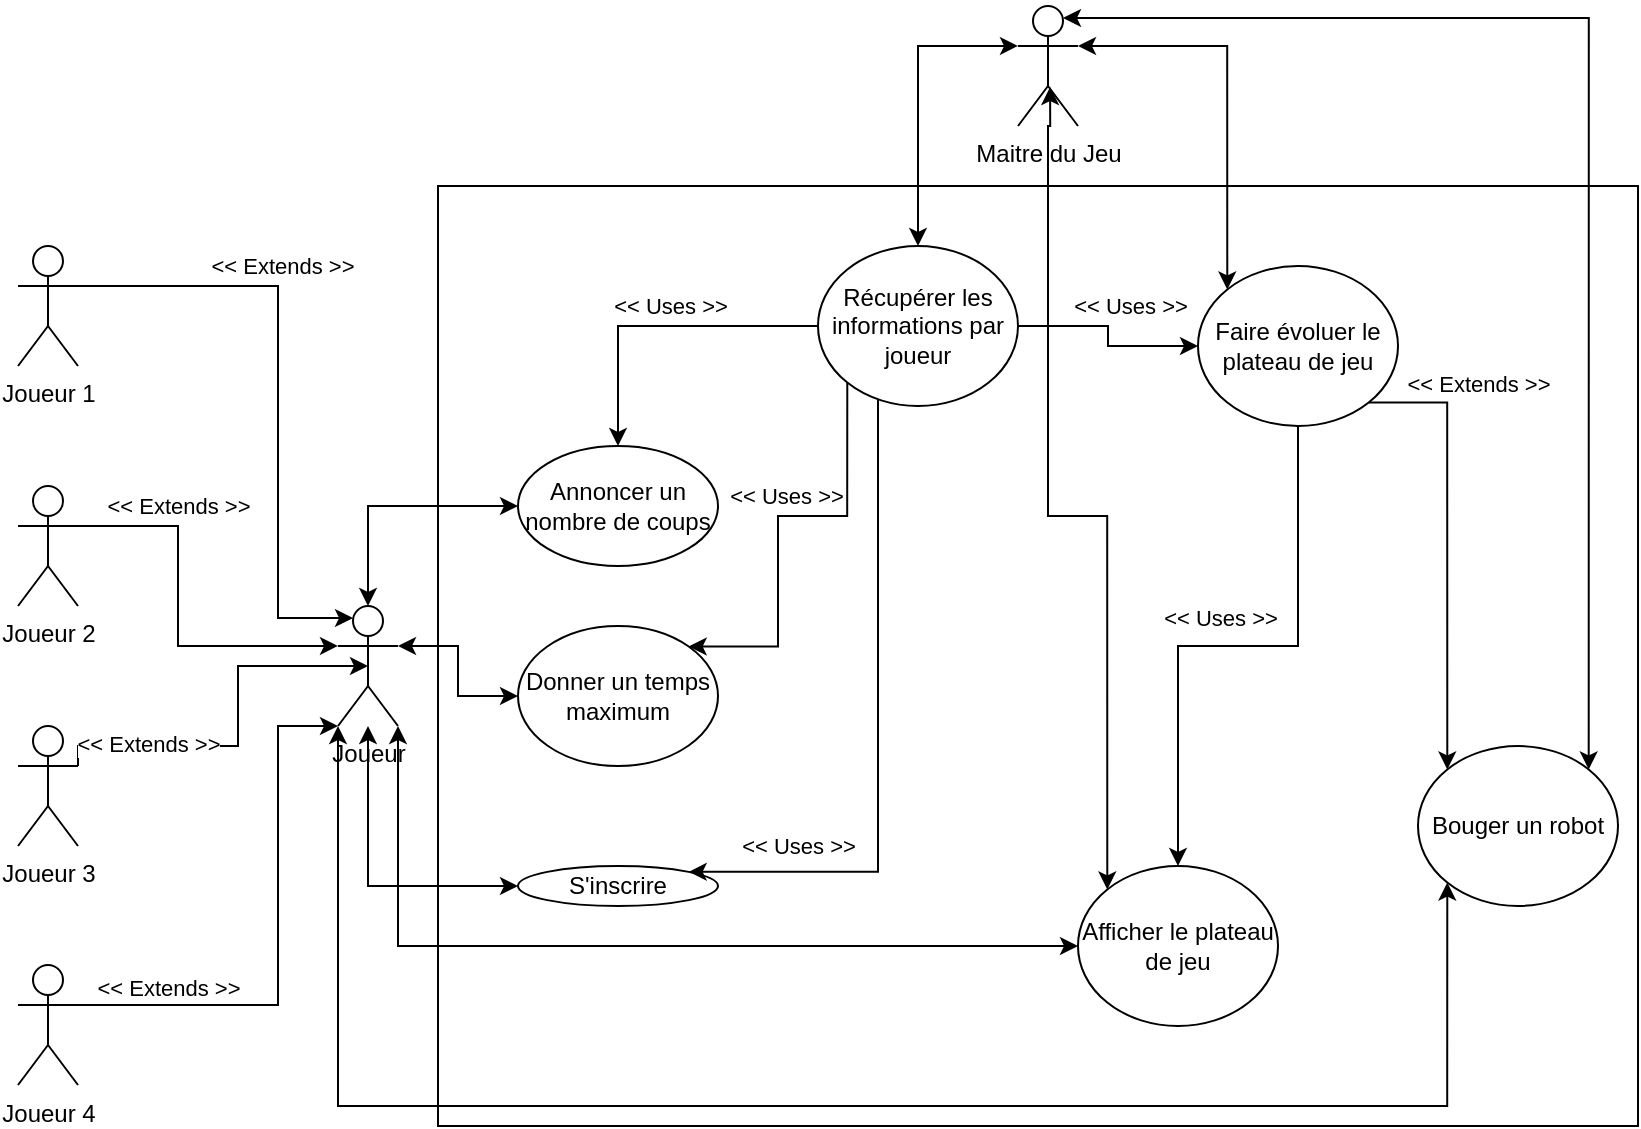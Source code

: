 <mxfile version="21.2.8" type="device">
  <diagram name="Page-1" id="CMUjXPx6QFih1rum0K76">
    <mxGraphModel dx="1235" dy="731" grid="1" gridSize="10" guides="1" tooltips="1" connect="1" arrows="1" fold="1" page="1" pageScale="1" pageWidth="827" pageHeight="1169" math="0" shadow="0">
      <root>
        <mxCell id="0" />
        <mxCell id="1" parent="0" />
        <mxCell id="ZY_zcs3au3pnWTy_b17c-16" value="" style="rounded=0;whiteSpace=wrap;html=1;movable=0;resizable=0;rotatable=0;deletable=0;editable=0;locked=1;connectable=0;" vertex="1" parent="1">
          <mxGeometry x="250" y="130" width="600" height="470" as="geometry" />
        </mxCell>
        <mxCell id="ZY_zcs3au3pnWTy_b17c-8" style="edgeStyle=orthogonalEdgeStyle;rounded=0;orthogonalLoop=1;jettySize=auto;html=1;entryX=0.25;entryY=0.1;entryDx=0;entryDy=0;entryPerimeter=0;endArrow=classic;endFill=1;startArrow=none;startFill=0;exitX=1;exitY=0.333;exitDx=0;exitDy=0;exitPerimeter=0;" edge="1" parent="1" source="ZY_zcs3au3pnWTy_b17c-1" target="ZY_zcs3au3pnWTy_b17c-7">
          <mxGeometry relative="1" as="geometry">
            <Array as="points">
              <mxPoint x="170" y="180" />
              <mxPoint x="170" y="346" />
            </Array>
          </mxGeometry>
        </mxCell>
        <mxCell id="ZY_zcs3au3pnWTy_b17c-9" value="&amp;lt;&amp;lt; Extends &amp;gt;&amp;gt;" style="edgeLabel;html=1;align=center;verticalAlign=middle;resizable=0;points=[];" vertex="1" connectable="0" parent="ZY_zcs3au3pnWTy_b17c-8">
          <mxGeometry x="-0.11" y="-2" relative="1" as="geometry">
            <mxPoint x="4" y="-45" as="offset" />
          </mxGeometry>
        </mxCell>
        <mxCell id="ZY_zcs3au3pnWTy_b17c-1" value="Joueur 1&lt;br&gt;" style="shape=umlActor;verticalLabelPosition=bottom;verticalAlign=top;html=1;" vertex="1" parent="1">
          <mxGeometry x="40" y="160" width="30" height="60" as="geometry" />
        </mxCell>
        <mxCell id="ZY_zcs3au3pnWTy_b17c-2" value="Joueur 2" style="shape=umlActor;verticalLabelPosition=bottom;verticalAlign=top;html=1;" vertex="1" parent="1">
          <mxGeometry x="40" y="280" width="30" height="60" as="geometry" />
        </mxCell>
        <mxCell id="ZY_zcs3au3pnWTy_b17c-3" value="Joueur 3" style="shape=umlActor;verticalLabelPosition=bottom;verticalAlign=top;html=1;" vertex="1" parent="1">
          <mxGeometry x="40" y="400" width="30" height="60" as="geometry" />
        </mxCell>
        <mxCell id="ZY_zcs3au3pnWTy_b17c-4" value="Joueur 4" style="shape=umlActor;verticalLabelPosition=bottom;verticalAlign=top;html=1;" vertex="1" parent="1">
          <mxGeometry x="40" y="519.5" width="30" height="60" as="geometry" />
        </mxCell>
        <mxCell id="ZY_zcs3au3pnWTy_b17c-34" style="edgeStyle=orthogonalEdgeStyle;rounded=0;orthogonalLoop=1;jettySize=auto;html=1;exitX=1;exitY=0.333;exitDx=0;exitDy=0;exitPerimeter=0;entryX=0;entryY=0.5;entryDx=0;entryDy=0;startArrow=classic;startFill=1;" edge="1" parent="1" source="ZY_zcs3au3pnWTy_b17c-7" target="ZY_zcs3au3pnWTy_b17c-18">
          <mxGeometry relative="1" as="geometry" />
        </mxCell>
        <mxCell id="ZY_zcs3au3pnWTy_b17c-35" style="edgeStyle=orthogonalEdgeStyle;rounded=0;orthogonalLoop=1;jettySize=auto;html=1;entryX=0;entryY=0.5;entryDx=0;entryDy=0;startArrow=classic;startFill=1;" edge="1" parent="1" source="ZY_zcs3au3pnWTy_b17c-7" target="ZY_zcs3au3pnWTy_b17c-19">
          <mxGeometry relative="1" as="geometry">
            <Array as="points">
              <mxPoint x="215" y="290" />
            </Array>
          </mxGeometry>
        </mxCell>
        <mxCell id="ZY_zcs3au3pnWTy_b17c-36" style="edgeStyle=orthogonalEdgeStyle;rounded=0;orthogonalLoop=1;jettySize=auto;html=1;entryX=0;entryY=0.5;entryDx=0;entryDy=0;startArrow=classic;startFill=1;" edge="1" parent="1" source="ZY_zcs3au3pnWTy_b17c-7" target="ZY_zcs3au3pnWTy_b17c-17">
          <mxGeometry relative="1" as="geometry">
            <Array as="points">
              <mxPoint x="215" y="480" />
            </Array>
          </mxGeometry>
        </mxCell>
        <mxCell id="ZY_zcs3au3pnWTy_b17c-38" style="edgeStyle=orthogonalEdgeStyle;rounded=0;orthogonalLoop=1;jettySize=auto;html=1;exitX=1;exitY=1;exitDx=0;exitDy=0;exitPerimeter=0;entryX=0;entryY=0.5;entryDx=0;entryDy=0;startArrow=classic;startFill=1;" edge="1" parent="1" source="ZY_zcs3au3pnWTy_b17c-7" target="ZY_zcs3au3pnWTy_b17c-37">
          <mxGeometry relative="1" as="geometry" />
        </mxCell>
        <mxCell id="ZY_zcs3au3pnWTy_b17c-47" style="edgeStyle=orthogonalEdgeStyle;rounded=0;orthogonalLoop=1;jettySize=auto;html=1;entryX=0;entryY=1;entryDx=0;entryDy=0;startArrow=classic;startFill=1;" edge="1" parent="1" source="ZY_zcs3au3pnWTy_b17c-7" target="ZY_zcs3au3pnWTy_b17c-43">
          <mxGeometry relative="1" as="geometry">
            <Array as="points">
              <mxPoint x="200" y="590" />
              <mxPoint x="754" y="590" />
            </Array>
          </mxGeometry>
        </mxCell>
        <mxCell id="ZY_zcs3au3pnWTy_b17c-7" value="Joueur" style="shape=umlActor;verticalLabelPosition=bottom;verticalAlign=top;html=1;" vertex="1" parent="1">
          <mxGeometry x="200" y="340" width="30" height="60" as="geometry" />
        </mxCell>
        <mxCell id="ZY_zcs3au3pnWTy_b17c-10" style="edgeStyle=orthogonalEdgeStyle;rounded=0;orthogonalLoop=1;jettySize=auto;html=1;endArrow=classic;endFill=1;startArrow=none;startFill=0;exitX=1;exitY=0.333;exitDx=0;exitDy=0;exitPerimeter=0;entryX=0;entryY=0.333;entryDx=0;entryDy=0;entryPerimeter=0;" edge="1" parent="1" source="ZY_zcs3au3pnWTy_b17c-2" target="ZY_zcs3au3pnWTy_b17c-7">
          <mxGeometry relative="1" as="geometry">
            <mxPoint x="100" y="300" as="sourcePoint" />
            <mxPoint x="140" y="360" as="targetPoint" />
            <Array as="points">
              <mxPoint x="120" y="300" />
              <mxPoint x="120" y="360" />
            </Array>
          </mxGeometry>
        </mxCell>
        <mxCell id="ZY_zcs3au3pnWTy_b17c-11" value="&amp;lt;&amp;lt; Extends &amp;gt;&amp;gt;" style="edgeLabel;html=1;align=center;verticalAlign=middle;resizable=0;points=[];" vertex="1" connectable="0" parent="ZY_zcs3au3pnWTy_b17c-10">
          <mxGeometry x="-0.11" y="-2" relative="1" as="geometry">
            <mxPoint x="2" y="-45" as="offset" />
          </mxGeometry>
        </mxCell>
        <mxCell id="ZY_zcs3au3pnWTy_b17c-12" style="edgeStyle=orthogonalEdgeStyle;rounded=0;orthogonalLoop=1;jettySize=auto;html=1;endArrow=classic;endFill=1;startArrow=none;startFill=0;exitX=1;exitY=0.333;exitDx=0;exitDy=0;exitPerimeter=0;entryX=0.5;entryY=0.5;entryDx=0;entryDy=0;entryPerimeter=0;" edge="1" parent="1" source="ZY_zcs3au3pnWTy_b17c-3" target="ZY_zcs3au3pnWTy_b17c-7">
          <mxGeometry relative="1" as="geometry">
            <mxPoint x="100" y="470" as="sourcePoint" />
            <mxPoint x="170" y="400" as="targetPoint" />
            <Array as="points">
              <mxPoint x="70" y="410" />
              <mxPoint x="150" y="410" />
              <mxPoint x="150" y="370" />
            </Array>
          </mxGeometry>
        </mxCell>
        <mxCell id="ZY_zcs3au3pnWTy_b17c-13" value="&amp;lt;&amp;lt; Extends &amp;gt;&amp;gt;" style="edgeLabel;html=1;align=center;verticalAlign=middle;resizable=0;points=[];" vertex="1" connectable="0" parent="ZY_zcs3au3pnWTy_b17c-12">
          <mxGeometry x="-0.11" y="-2" relative="1" as="geometry">
            <mxPoint x="-42" y="-3" as="offset" />
          </mxGeometry>
        </mxCell>
        <mxCell id="ZY_zcs3au3pnWTy_b17c-14" style="edgeStyle=orthogonalEdgeStyle;rounded=0;orthogonalLoop=1;jettySize=auto;html=1;endArrow=classic;endFill=1;startArrow=none;startFill=0;exitX=1;exitY=0.333;exitDx=0;exitDy=0;exitPerimeter=0;entryX=0;entryY=1;entryDx=0;entryDy=0;entryPerimeter=0;" edge="1" parent="1" source="ZY_zcs3au3pnWTy_b17c-4" target="ZY_zcs3au3pnWTy_b17c-7">
          <mxGeometry relative="1" as="geometry">
            <mxPoint x="80" y="550" as="sourcePoint" />
            <mxPoint x="210" y="530" as="targetPoint" />
            <Array as="points">
              <mxPoint x="170" y="540" />
              <mxPoint x="170" y="400" />
            </Array>
          </mxGeometry>
        </mxCell>
        <mxCell id="ZY_zcs3au3pnWTy_b17c-15" value="&amp;lt;&amp;lt; Extends &amp;gt;&amp;gt;" style="edgeLabel;html=1;align=center;verticalAlign=middle;resizable=0;points=[];" vertex="1" connectable="0" parent="ZY_zcs3au3pnWTy_b17c-14">
          <mxGeometry x="-0.11" y="-2" relative="1" as="geometry">
            <mxPoint x="-57" y="11" as="offset" />
          </mxGeometry>
        </mxCell>
        <mxCell id="ZY_zcs3au3pnWTy_b17c-17" value="S&#39;inscrire" style="ellipse;whiteSpace=wrap;html=1;" vertex="1" parent="1">
          <mxGeometry x="290" y="470" width="100" height="20" as="geometry" />
        </mxCell>
        <mxCell id="ZY_zcs3au3pnWTy_b17c-18" value="Donner un temps&lt;br&gt;maximum" style="ellipse;whiteSpace=wrap;html=1;" vertex="1" parent="1">
          <mxGeometry x="290" y="350" width="100" height="70" as="geometry" />
        </mxCell>
        <mxCell id="ZY_zcs3au3pnWTy_b17c-19" value="Annoncer un nombre de coups" style="ellipse;whiteSpace=wrap;html=1;" vertex="1" parent="1">
          <mxGeometry x="290" y="260" width="100" height="60" as="geometry" />
        </mxCell>
        <mxCell id="ZY_zcs3au3pnWTy_b17c-32" style="edgeStyle=orthogonalEdgeStyle;rounded=0;orthogonalLoop=1;jettySize=auto;html=1;exitX=0;exitY=0.333;exitDx=0;exitDy=0;exitPerimeter=0;startArrow=classic;startFill=1;" edge="1" parent="1" source="ZY_zcs3au3pnWTy_b17c-20" target="ZY_zcs3au3pnWTy_b17c-21">
          <mxGeometry relative="1" as="geometry">
            <Array as="points">
              <mxPoint x="490" y="60" />
            </Array>
          </mxGeometry>
        </mxCell>
        <mxCell id="ZY_zcs3au3pnWTy_b17c-33" style="edgeStyle=orthogonalEdgeStyle;rounded=0;orthogonalLoop=1;jettySize=auto;html=1;exitX=1;exitY=0.333;exitDx=0;exitDy=0;exitPerimeter=0;entryX=0;entryY=0;entryDx=0;entryDy=0;startArrow=classic;startFill=1;" edge="1" parent="1" source="ZY_zcs3au3pnWTy_b17c-20" target="ZY_zcs3au3pnWTy_b17c-22">
          <mxGeometry relative="1" as="geometry">
            <Array as="points">
              <mxPoint x="645" y="60" />
            </Array>
          </mxGeometry>
        </mxCell>
        <mxCell id="ZY_zcs3au3pnWTy_b17c-39" style="edgeStyle=orthogonalEdgeStyle;rounded=0;orthogonalLoop=1;jettySize=auto;html=1;exitX=0.535;exitY=0.675;exitDx=0;exitDy=0;exitPerimeter=0;entryX=0;entryY=0;entryDx=0;entryDy=0;startArrow=classic;startFill=1;" edge="1" parent="1" source="ZY_zcs3au3pnWTy_b17c-20" target="ZY_zcs3au3pnWTy_b17c-37">
          <mxGeometry relative="1" as="geometry">
            <Array as="points">
              <mxPoint x="556" y="100" />
              <mxPoint x="555" y="295" />
              <mxPoint x="665" y="295" />
            </Array>
          </mxGeometry>
        </mxCell>
        <mxCell id="ZY_zcs3au3pnWTy_b17c-44" style="edgeStyle=orthogonalEdgeStyle;rounded=0;orthogonalLoop=1;jettySize=auto;html=1;exitX=0.75;exitY=0.1;exitDx=0;exitDy=0;exitPerimeter=0;entryX=1;entryY=0;entryDx=0;entryDy=0;startArrow=classic;startFill=1;" edge="1" parent="1" source="ZY_zcs3au3pnWTy_b17c-20" target="ZY_zcs3au3pnWTy_b17c-43">
          <mxGeometry relative="1" as="geometry">
            <Array as="points">
              <mxPoint x="825" y="46" />
            </Array>
          </mxGeometry>
        </mxCell>
        <mxCell id="ZY_zcs3au3pnWTy_b17c-20" value="Maitre du Jeu" style="shape=umlActor;verticalLabelPosition=bottom;verticalAlign=top;html=1;" vertex="1" parent="1">
          <mxGeometry x="540" y="40" width="30" height="60" as="geometry" />
        </mxCell>
        <mxCell id="ZY_zcs3au3pnWTy_b17c-24" style="edgeStyle=orthogonalEdgeStyle;rounded=0;orthogonalLoop=1;jettySize=auto;html=1;entryX=0.5;entryY=0;entryDx=0;entryDy=0;startArrow=none;startFill=0;" edge="1" parent="1" source="ZY_zcs3au3pnWTy_b17c-21" target="ZY_zcs3au3pnWTy_b17c-19">
          <mxGeometry relative="1" as="geometry" />
        </mxCell>
        <mxCell id="ZY_zcs3au3pnWTy_b17c-25" value="&amp;lt;&amp;lt; Uses &amp;gt;&amp;gt;" style="edgeLabel;html=1;align=center;verticalAlign=middle;resizable=0;points=[];" vertex="1" connectable="0" parent="ZY_zcs3au3pnWTy_b17c-24">
          <mxGeometry x="-0.075" y="-3" relative="1" as="geometry">
            <mxPoint y="-7" as="offset" />
          </mxGeometry>
        </mxCell>
        <mxCell id="ZY_zcs3au3pnWTy_b17c-28" style="edgeStyle=orthogonalEdgeStyle;rounded=0;orthogonalLoop=1;jettySize=auto;html=1;entryX=1;entryY=0;entryDx=0;entryDy=0;startArrow=none;startFill=0;" edge="1" parent="1" source="ZY_zcs3au3pnWTy_b17c-21" target="ZY_zcs3au3pnWTy_b17c-17">
          <mxGeometry relative="1" as="geometry">
            <Array as="points">
              <mxPoint x="470" y="473" />
            </Array>
          </mxGeometry>
        </mxCell>
        <mxCell id="ZY_zcs3au3pnWTy_b17c-29" value="&amp;lt;&amp;lt; Uses &amp;gt;&amp;gt;" style="edgeLabel;html=1;align=center;verticalAlign=middle;resizable=0;points=[];" vertex="1" connectable="0" parent="ZY_zcs3au3pnWTy_b17c-28">
          <mxGeometry x="-0.631" y="-1" relative="1" as="geometry">
            <mxPoint x="-39" y="162" as="offset" />
          </mxGeometry>
        </mxCell>
        <mxCell id="ZY_zcs3au3pnWTy_b17c-30" style="edgeStyle=orthogonalEdgeStyle;rounded=0;orthogonalLoop=1;jettySize=auto;html=1;startArrow=none;startFill=0;" edge="1" parent="1" source="ZY_zcs3au3pnWTy_b17c-21" target="ZY_zcs3au3pnWTy_b17c-22">
          <mxGeometry relative="1" as="geometry" />
        </mxCell>
        <mxCell id="ZY_zcs3au3pnWTy_b17c-31" value="&amp;lt;&amp;lt; Uses &amp;gt;&amp;gt;" style="edgeLabel;html=1;align=center;verticalAlign=middle;resizable=0;points=[];" vertex="1" connectable="0" parent="ZY_zcs3au3pnWTy_b17c-30">
          <mxGeometry x="0.32" relative="1" as="geometry">
            <mxPoint y="-20" as="offset" />
          </mxGeometry>
        </mxCell>
        <mxCell id="ZY_zcs3au3pnWTy_b17c-21" value="Récupérer les informations par joueur" style="ellipse;whiteSpace=wrap;html=1;" vertex="1" parent="1">
          <mxGeometry x="440" y="160" width="100" height="80" as="geometry" />
        </mxCell>
        <mxCell id="ZY_zcs3au3pnWTy_b17c-40" style="edgeStyle=orthogonalEdgeStyle;rounded=0;orthogonalLoop=1;jettySize=auto;html=1;" edge="1" parent="1" source="ZY_zcs3au3pnWTy_b17c-22" target="ZY_zcs3au3pnWTy_b17c-37">
          <mxGeometry relative="1" as="geometry" />
        </mxCell>
        <mxCell id="ZY_zcs3au3pnWTy_b17c-41" value="&amp;lt;&amp;lt; Uses &amp;gt;&amp;gt;" style="edgeLabel;html=1;align=center;verticalAlign=middle;resizable=0;points=[];" vertex="1" connectable="0" parent="ZY_zcs3au3pnWTy_b17c-40">
          <mxGeometry x="0.125" y="2" relative="1" as="geometry">
            <mxPoint x="8" y="-16" as="offset" />
          </mxGeometry>
        </mxCell>
        <mxCell id="ZY_zcs3au3pnWTy_b17c-45" style="edgeStyle=orthogonalEdgeStyle;rounded=0;orthogonalLoop=1;jettySize=auto;html=1;exitX=1;exitY=1;exitDx=0;exitDy=0;entryX=0;entryY=0;entryDx=0;entryDy=0;" edge="1" parent="1" source="ZY_zcs3au3pnWTy_b17c-22" target="ZY_zcs3au3pnWTy_b17c-43">
          <mxGeometry relative="1" as="geometry" />
        </mxCell>
        <mxCell id="ZY_zcs3au3pnWTy_b17c-46" value="&amp;lt;&amp;lt; Extends &amp;gt;&amp;gt;" style="edgeLabel;html=1;align=center;verticalAlign=middle;resizable=0;points=[];" vertex="1" connectable="0" parent="ZY_zcs3au3pnWTy_b17c-45">
          <mxGeometry x="-0.181" relative="1" as="geometry">
            <mxPoint x="15" y="-61" as="offset" />
          </mxGeometry>
        </mxCell>
        <mxCell id="ZY_zcs3au3pnWTy_b17c-22" value="Faire évoluer le plateau de jeu" style="ellipse;whiteSpace=wrap;html=1;" vertex="1" parent="1">
          <mxGeometry x="630" y="170" width="100" height="80" as="geometry" />
        </mxCell>
        <mxCell id="ZY_zcs3au3pnWTy_b17c-26" style="edgeStyle=orthogonalEdgeStyle;rounded=0;orthogonalLoop=1;jettySize=auto;html=1;entryX=1;entryY=0;entryDx=0;entryDy=0;startArrow=none;startFill=0;exitX=0;exitY=1;exitDx=0;exitDy=0;" edge="1" parent="1" source="ZY_zcs3au3pnWTy_b17c-21" target="ZY_zcs3au3pnWTy_b17c-18">
          <mxGeometry relative="1" as="geometry">
            <mxPoint x="514" y="300" as="sourcePoint" />
            <mxPoint x="414" y="360" as="targetPoint" />
            <Array as="points">
              <mxPoint x="455" y="295" />
              <mxPoint x="420" y="295" />
              <mxPoint x="420" y="361" />
            </Array>
          </mxGeometry>
        </mxCell>
        <mxCell id="ZY_zcs3au3pnWTy_b17c-27" value="&amp;lt;&amp;lt; Uses &amp;gt;&amp;gt;" style="edgeLabel;html=1;align=center;verticalAlign=middle;resizable=0;points=[];" vertex="1" connectable="0" parent="ZY_zcs3au3pnWTy_b17c-26">
          <mxGeometry x="-0.075" y="-3" relative="1" as="geometry">
            <mxPoint y="-7" as="offset" />
          </mxGeometry>
        </mxCell>
        <mxCell id="ZY_zcs3au3pnWTy_b17c-37" value="Afficher le plateau de jeu" style="ellipse;whiteSpace=wrap;html=1;" vertex="1" parent="1">
          <mxGeometry x="570" y="470" width="100" height="80" as="geometry" />
        </mxCell>
        <mxCell id="ZY_zcs3au3pnWTy_b17c-43" value="Bouger un robot" style="ellipse;whiteSpace=wrap;html=1;" vertex="1" parent="1">
          <mxGeometry x="740" y="410" width="100" height="80" as="geometry" />
        </mxCell>
      </root>
    </mxGraphModel>
  </diagram>
</mxfile>
